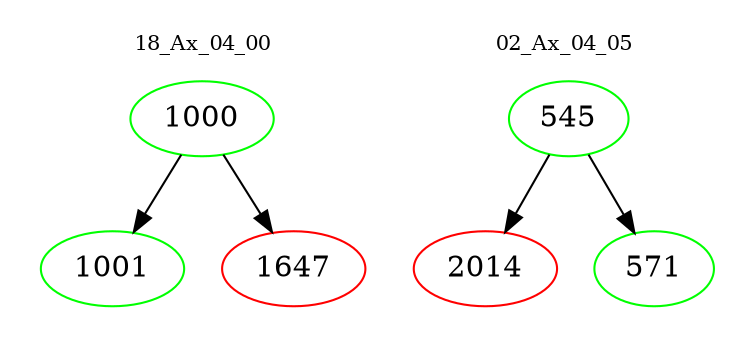 digraph{
subgraph cluster_0 {
color = white
label = "18_Ax_04_00";
fontsize=10;
T0_1000 [label="1000", color="green"]
T0_1000 -> T0_1001 [color="black"]
T0_1001 [label="1001", color="green"]
T0_1000 -> T0_1647 [color="black"]
T0_1647 [label="1647", color="red"]
}
subgraph cluster_1 {
color = white
label = "02_Ax_04_05";
fontsize=10;
T1_545 [label="545", color="green"]
T1_545 -> T1_2014 [color="black"]
T1_2014 [label="2014", color="red"]
T1_545 -> T1_571 [color="black"]
T1_571 [label="571", color="green"]
}
}
